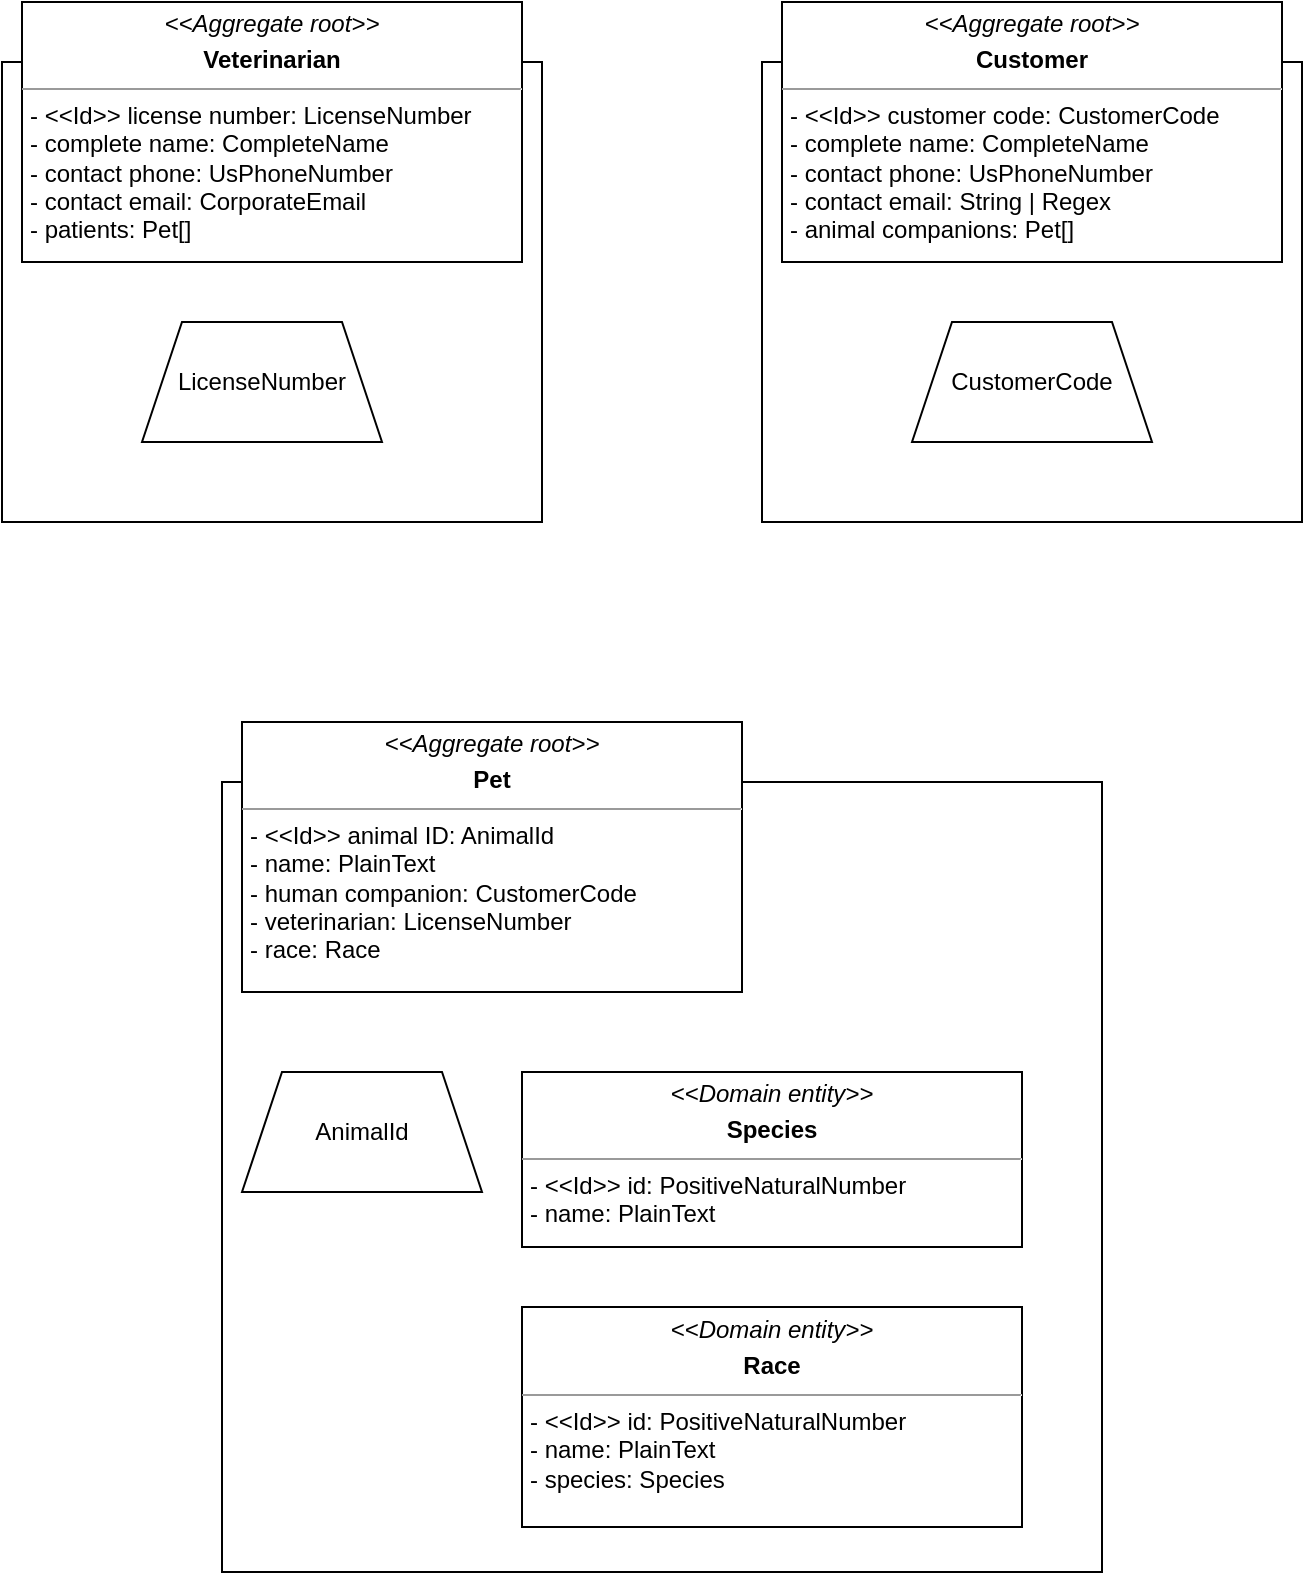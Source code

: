 <mxfile version="21.0.8" type="device"><diagram name="Página-1" id="mXVNiEhY9nUfyxhXc4AS"><mxGraphModel dx="1434" dy="794" grid="1" gridSize="10" guides="1" tooltips="1" connect="1" arrows="1" fold="1" page="1" pageScale="1" pageWidth="827" pageHeight="1169" math="0" shadow="0"><root><mxCell id="0"/><mxCell id="1" parent="0"/><mxCell id="M-xXnir9i09IAFtIOAYS-17" value="" style="rounded=0;whiteSpace=wrap;html=1;" vertex="1" parent="1"><mxGeometry x="340" y="230" width="270" height="230" as="geometry"/></mxCell><mxCell id="M-xXnir9i09IAFtIOAYS-15" value="&lt;p style=&quot;margin:0px;margin-top:4px;text-align:center;&quot;&gt;&lt;i&gt;&amp;lt;&amp;lt;Aggregate root&amp;gt;&amp;gt;&lt;/i&gt;&lt;/p&gt;&lt;p style=&quot;margin:0px;margin-top:4px;text-align:center;&quot;&gt;&lt;b&gt;Veterinarian&lt;/b&gt;&lt;br&gt;&lt;b&gt;&lt;/b&gt;&lt;/p&gt;&lt;hr size=&quot;1&quot;&gt;&lt;p style=&quot;margin:0px;margin-left:4px;&quot;&gt;- &amp;lt;&amp;lt;Id&amp;gt;&amp;gt; license number: LicenseNumber&lt;br&gt;- complete name: CompleteName&lt;br&gt;&lt;/p&gt;&lt;p style=&quot;margin:0px;margin-left:4px;&quot;&gt;- contact phone: UsPhoneNumber&lt;br&gt;&lt;/p&gt;&lt;p style=&quot;margin:0px;margin-left:4px;&quot;&gt;- contact email: CorporateEmail&lt;/p&gt;&lt;p style=&quot;margin:0px;margin-left:4px;&quot;&gt;- patients: Pet[]&lt;br&gt;&lt;/p&gt;" style="verticalAlign=top;align=left;overflow=fill;fontSize=12;fontFamily=Helvetica;html=1;whiteSpace=wrap;" vertex="1" parent="1"><mxGeometry x="350" y="200" width="250" height="130" as="geometry"/></mxCell><mxCell id="M-xXnir9i09IAFtIOAYS-20" value="" style="rounded=0;whiteSpace=wrap;html=1;" vertex="1" parent="1"><mxGeometry x="720" y="230" width="270" height="230" as="geometry"/></mxCell><mxCell id="M-xXnir9i09IAFtIOAYS-21" value="&lt;p style=&quot;margin:0px;margin-top:4px;text-align:center;&quot;&gt;&lt;i&gt;&amp;lt;&amp;lt;Aggregate root&amp;gt;&amp;gt;&lt;/i&gt;&lt;/p&gt;&lt;p style=&quot;margin:0px;margin-top:4px;text-align:center;&quot;&gt;&lt;b&gt;Customer&lt;/b&gt;&lt;br&gt;&lt;b&gt;&lt;/b&gt;&lt;/p&gt;&lt;hr size=&quot;1&quot;&gt;&lt;p style=&quot;margin:0px;margin-left:4px;&quot;&gt;- &amp;lt;&amp;lt;Id&amp;gt;&amp;gt; customer code: CustomerCode&lt;br&gt;- complete name: CompleteName&lt;br&gt;&lt;/p&gt;&lt;p style=&quot;margin:0px;margin-left:4px;&quot;&gt;- contact phone: UsPhoneNumber&lt;br&gt;&lt;/p&gt;&lt;p style=&quot;margin:0px;margin-left:4px;&quot;&gt;- contact email: String | Regex&lt;br&gt;&lt;/p&gt;&lt;p style=&quot;margin:0px;margin-left:4px;&quot;&gt;- animal companions: Pet[]&lt;br&gt;&lt;/p&gt;" style="verticalAlign=top;align=left;overflow=fill;fontSize=12;fontFamily=Helvetica;html=1;whiteSpace=wrap;" vertex="1" parent="1"><mxGeometry x="730" y="200" width="250" height="130" as="geometry"/></mxCell><mxCell id="M-xXnir9i09IAFtIOAYS-22" value="" style="rounded=0;whiteSpace=wrap;html=1;" vertex="1" parent="1"><mxGeometry x="450" y="590" width="440" height="395" as="geometry"/></mxCell><mxCell id="M-xXnir9i09IAFtIOAYS-23" value="&lt;p style=&quot;margin:0px;margin-top:4px;text-align:center;&quot;&gt;&lt;i&gt;&amp;lt;&amp;lt;Aggregate root&amp;gt;&amp;gt;&lt;/i&gt;&lt;/p&gt;&lt;p style=&quot;margin:0px;margin-top:4px;text-align:center;&quot;&gt;&lt;b&gt;Pet&lt;/b&gt;&lt;br&gt;&lt;/p&gt;&lt;hr size=&quot;1&quot;&gt;&lt;p style=&quot;margin:0px;margin-left:4px;&quot;&gt;- &amp;lt;&amp;lt;Id&amp;gt;&amp;gt; animal ID: AnimalId&lt;/p&gt;&lt;p style=&quot;margin:0px;margin-left:4px;&quot;&gt;- name: PlainText&lt;/p&gt;&lt;p style=&quot;margin:0px;margin-left:4px;&quot;&gt;- human companion: CustomerCode&lt;/p&gt;&lt;p style=&quot;margin:0px;margin-left:4px;&quot;&gt;- veterinarian: LicenseNumber&lt;/p&gt;&lt;p style=&quot;margin:0px;margin-left:4px;&quot;&gt;- race: Race&lt;br&gt;&lt;/p&gt;" style="verticalAlign=top;align=left;overflow=fill;fontSize=12;fontFamily=Helvetica;html=1;whiteSpace=wrap;" vertex="1" parent="1"><mxGeometry x="460" y="560" width="250" height="135" as="geometry"/></mxCell><mxCell id="M-xXnir9i09IAFtIOAYS-24" value="CustomerCode" style="shape=trapezoid;perimeter=trapezoidPerimeter;whiteSpace=wrap;html=1;fixedSize=1;" vertex="1" parent="1"><mxGeometry x="795" y="360" width="120" height="60" as="geometry"/></mxCell><mxCell id="M-xXnir9i09IAFtIOAYS-25" value="LicenseNumber" style="shape=trapezoid;perimeter=trapezoidPerimeter;whiteSpace=wrap;html=1;fixedSize=1;" vertex="1" parent="1"><mxGeometry x="410" y="360" width="120" height="60" as="geometry"/></mxCell><mxCell id="M-xXnir9i09IAFtIOAYS-26" value="AnimalId" style="shape=trapezoid;perimeter=trapezoidPerimeter;whiteSpace=wrap;html=1;fixedSize=1;" vertex="1" parent="1"><mxGeometry x="460" y="735" width="120" height="60" as="geometry"/></mxCell><mxCell id="M-xXnir9i09IAFtIOAYS-27" value="&lt;p style=&quot;margin:0px;margin-top:4px;text-align:center;&quot;&gt;&lt;i&gt;&amp;lt;&amp;lt;Domain entity&amp;gt;&amp;gt;&lt;/i&gt;&lt;/p&gt;&lt;p style=&quot;margin:0px;margin-top:4px;text-align:center;&quot;&gt;&lt;b&gt;Species&lt;/b&gt;&lt;br&gt;&lt;/p&gt;&lt;hr size=&quot;1&quot;&gt;&lt;p style=&quot;margin:0px;margin-left:4px;&quot;&gt;- &amp;lt;&amp;lt;Id&amp;gt;&amp;gt; id: PositiveNaturalNumber&lt;/p&gt;&lt;p style=&quot;margin:0px;margin-left:4px;&quot;&gt;- name: PlainText&lt;br&gt;&lt;/p&gt;" style="verticalAlign=top;align=left;overflow=fill;fontSize=12;fontFamily=Helvetica;html=1;whiteSpace=wrap;" vertex="1" parent="1"><mxGeometry x="600" y="735" width="250" height="87.5" as="geometry"/></mxCell><mxCell id="M-xXnir9i09IAFtIOAYS-28" value="&lt;p style=&quot;margin:0px;margin-top:4px;text-align:center;&quot;&gt;&lt;i&gt;&amp;lt;&amp;lt;Domain entity&amp;gt;&amp;gt;&lt;/i&gt;&lt;/p&gt;&lt;p style=&quot;margin:0px;margin-top:4px;text-align:center;&quot;&gt;&lt;b&gt;Race&lt;/b&gt;&lt;br&gt;&lt;/p&gt;&lt;hr size=&quot;1&quot;&gt;&lt;p style=&quot;margin:0px;margin-left:4px;&quot;&gt;- &amp;lt;&amp;lt;Id&amp;gt;&amp;gt; id: PositiveNaturalNumber&lt;/p&gt;&lt;p style=&quot;margin:0px;margin-left:4px;&quot;&gt;- name: PlainText&lt;/p&gt;&lt;p style=&quot;margin:0px;margin-left:4px;&quot;&gt;- species: Species&lt;br&gt;&lt;/p&gt;" style="verticalAlign=top;align=left;overflow=fill;fontSize=12;fontFamily=Helvetica;html=1;whiteSpace=wrap;" vertex="1" parent="1"><mxGeometry x="600" y="852.5" width="250" height="110" as="geometry"/></mxCell></root></mxGraphModel></diagram></mxfile>